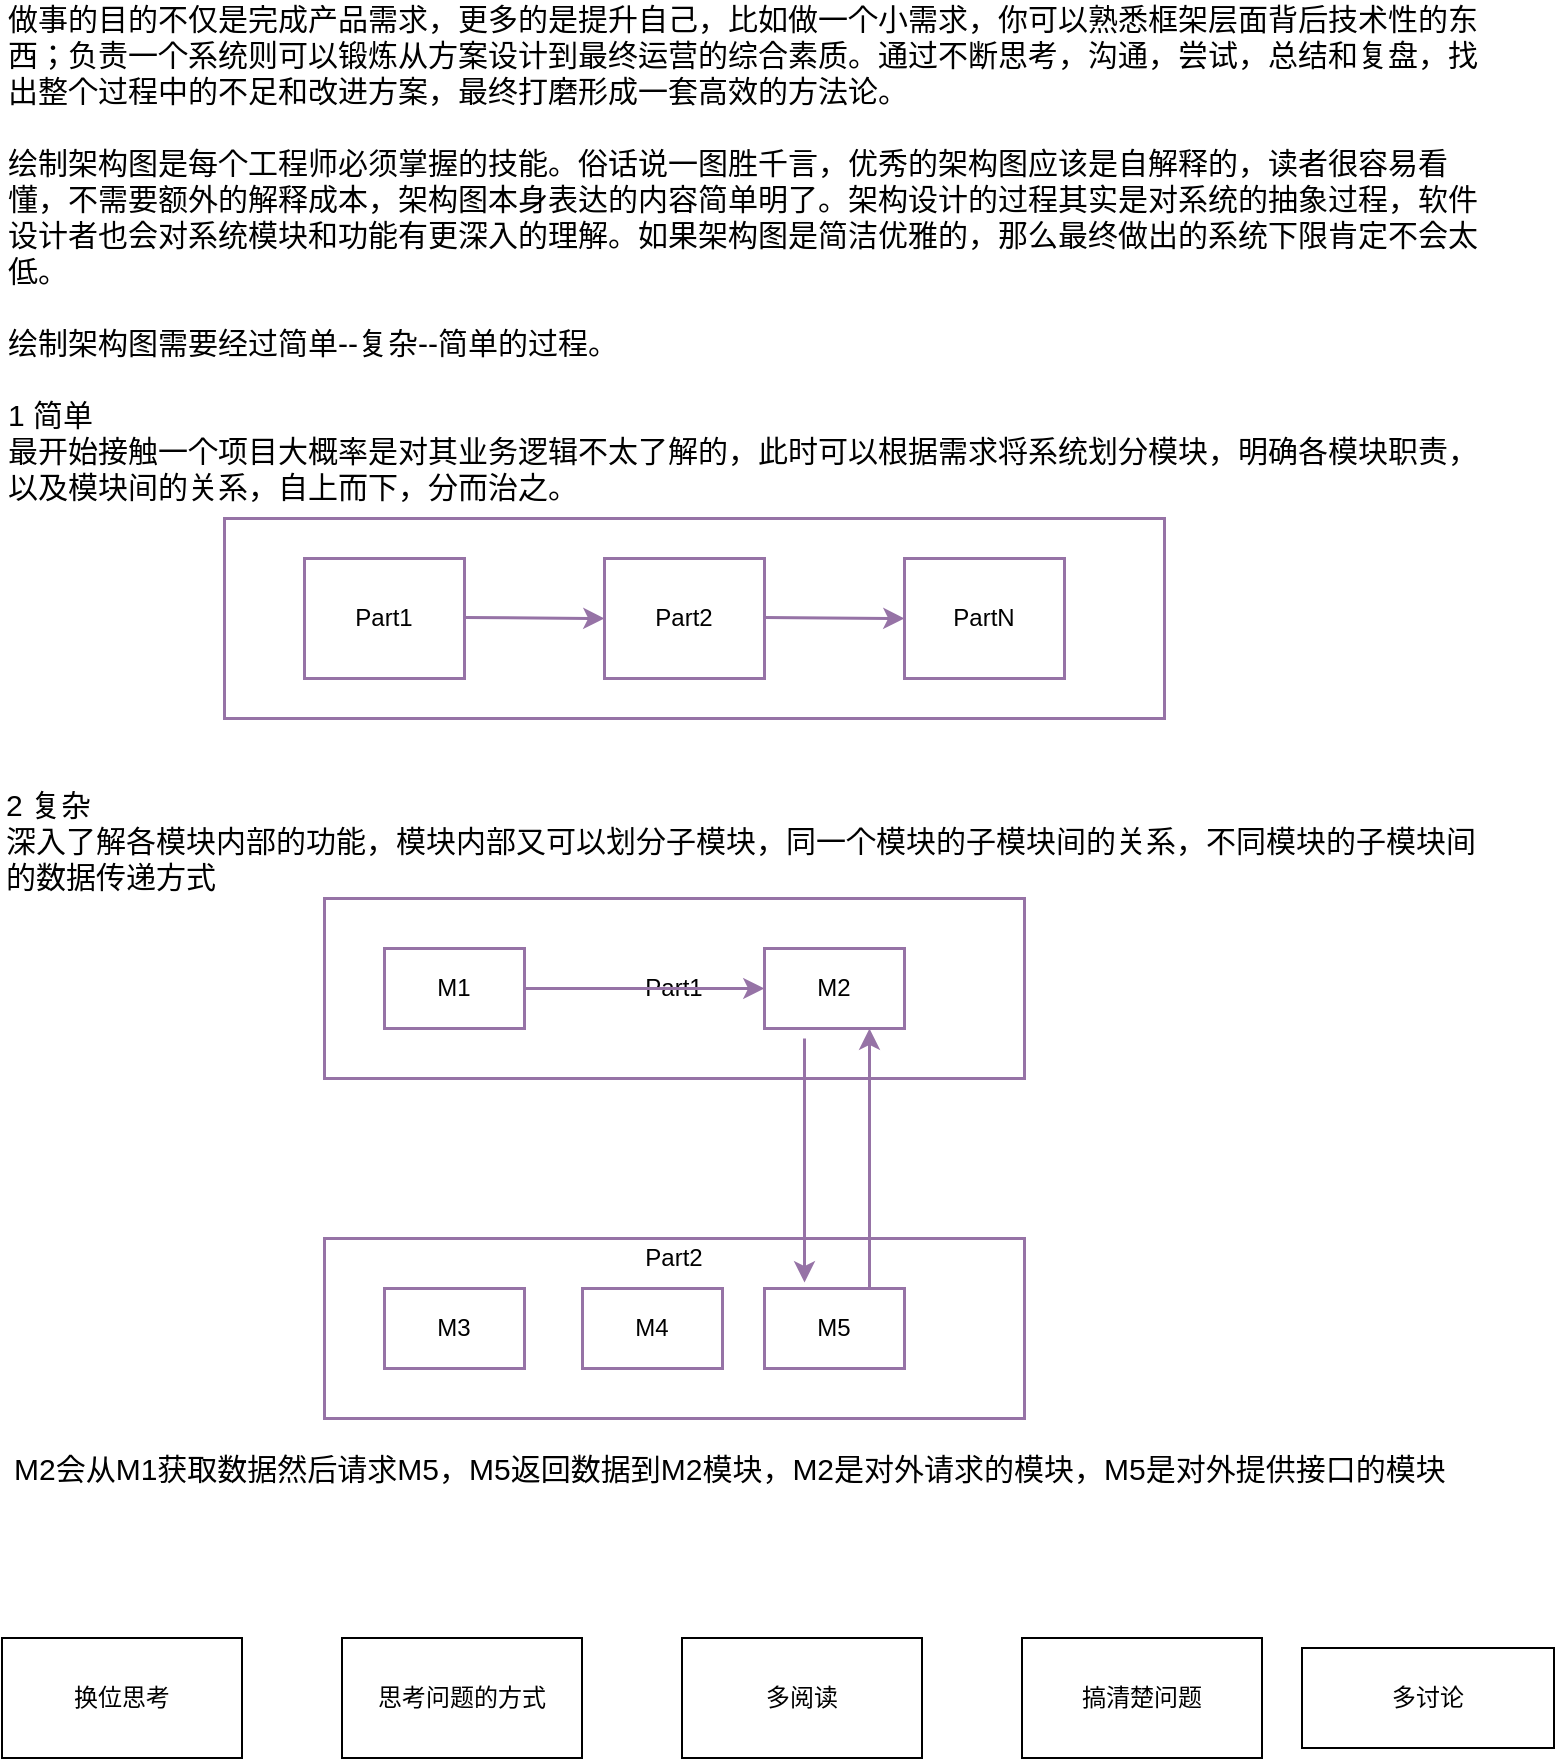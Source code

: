 <mxfile version="22.1.0" type="github">
  <diagram name="第 1 页" id="qTq3W1QGikNoTPRvvY38">
    <mxGraphModel dx="1118" dy="734" grid="1" gridSize="10" guides="1" tooltips="1" connect="1" arrows="1" fold="1" page="1" pageScale="1" pageWidth="827" pageHeight="1169" math="0" shadow="0">
      <root>
        <mxCell id="0" />
        <mxCell id="1" parent="0" />
        <mxCell id="vhd5hmz_VU6lw37AL3oM-2" value="" style="rounded=0;whiteSpace=wrap;html=1;fillColor=none;strokeColor=#9673a6;strokeWidth=1.5;" vertex="1" parent="1">
          <mxGeometry x="150" y="270" width="470" height="100" as="geometry" />
        </mxCell>
        <mxCell id="vhd5hmz_VU6lw37AL3oM-3" value="多阅读" style="rounded=0;whiteSpace=wrap;html=1;fillColor=none;" vertex="1" parent="1">
          <mxGeometry x="379" y="830" width="120" height="60" as="geometry" />
        </mxCell>
        <mxCell id="vhd5hmz_VU6lw37AL3oM-4" value="换位思考" style="rounded=0;whiteSpace=wrap;html=1;fillColor=none;" vertex="1" parent="1">
          <mxGeometry x="39" y="830" width="120" height="60" as="geometry" />
        </mxCell>
        <mxCell id="vhd5hmz_VU6lw37AL3oM-5" value="思考问题的方式" style="rounded=0;whiteSpace=wrap;html=1;fillColor=none;" vertex="1" parent="1">
          <mxGeometry x="209" y="830" width="120" height="60" as="geometry" />
        </mxCell>
        <mxCell id="vhd5hmz_VU6lw37AL3oM-6" value="搞清楚问题" style="rounded=0;whiteSpace=wrap;html=1;fillColor=none;" vertex="1" parent="1">
          <mxGeometry x="549" y="830" width="120" height="60" as="geometry" />
        </mxCell>
        <mxCell id="vhd5hmz_VU6lw37AL3oM-7" value="&lt;span style=&quot;font-size: 15px;&quot;&gt;做事的目的不仅是完成产品需求，更多的是提升自己，比如做一个小需求，你可以熟悉框架层面背后技术性的东西；负责一个系统则可以锻炼从方案设计到最终运营的综合素质。通过不断思考，沟通，尝试，总结和复盘，找出整个过程中的不足和改进方案，最终打磨形成一套高效的方法论。&lt;br&gt;&lt;br&gt;绘制架构图是每个工程师必须掌握的技能。俗话说一图胜千言，优秀的架构图应该是自解释的，读者很容易看懂，不需要额外的解释成本，架构图本身表达的内容简单明了。架构设计的过程其实是对系统的抽象过程，软件设计者也会对系统模块和功能有更深入的理解。如果架构图是简洁优雅的，那么最终做出的系统下限肯定不会太低。&lt;br&gt;&lt;br&gt;绘制架构图需要经过简单--复杂--简单的过程。&lt;br&gt;&lt;br&gt;1 简单&lt;br&gt;最开始接触一个项目大概率是对其业务逻辑不太了解的，此时可以根据需求将系统划分模块，明确各模块职责，以及模块间的关系，自上而下，分而治之。&lt;br&gt;&lt;br&gt;&lt;br&gt;&lt;/span&gt;" style="rounded=0;whiteSpace=wrap;html=1;fillColor=none;strokeColor=none;align=left;" vertex="1" parent="1">
          <mxGeometry x="40" y="30" width="750" height="250" as="geometry" />
        </mxCell>
        <mxCell id="vhd5hmz_VU6lw37AL3oM-8" value="多讨论" style="rounded=0;whiteSpace=wrap;html=1;fillColor=none;" vertex="1" parent="1">
          <mxGeometry x="689" y="835" width="126" height="50" as="geometry" />
        </mxCell>
        <mxCell id="vhd5hmz_VU6lw37AL3oM-9" value="Part1" style="rounded=0;whiteSpace=wrap;html=1;fillColor=none;strokeColor=#9673a6;strokeWidth=1.5;" vertex="1" parent="1">
          <mxGeometry x="190" y="290" width="80" height="60" as="geometry" />
        </mxCell>
        <mxCell id="vhd5hmz_VU6lw37AL3oM-10" value="Part2" style="rounded=0;whiteSpace=wrap;html=1;fillColor=none;strokeColor=#9673a6;strokeWidth=1.5;" vertex="1" parent="1">
          <mxGeometry x="340" y="290" width="80" height="60" as="geometry" />
        </mxCell>
        <mxCell id="vhd5hmz_VU6lw37AL3oM-11" value="PartN" style="rounded=0;whiteSpace=wrap;html=1;fillColor=none;strokeColor=#9673a6;strokeWidth=1.5;" vertex="1" parent="1">
          <mxGeometry x="490" y="290" width="80" height="60" as="geometry" />
        </mxCell>
        <mxCell id="vhd5hmz_VU6lw37AL3oM-12" value="&lt;span style=&quot;font-size: 15px;&quot;&gt;2 复杂&lt;br&gt;深入了解各模块内部的功能，模块内部又可以划分子模块，同一个模块的子模块间的关系，不同模块的子模块间的数据传递方式&lt;br&gt;&lt;br&gt;&lt;/span&gt;" style="rounded=0;whiteSpace=wrap;html=1;fillColor=none;strokeColor=none;align=left;" vertex="1" parent="1">
          <mxGeometry x="39" y="400" width="741" height="80" as="geometry" />
        </mxCell>
        <mxCell id="vhd5hmz_VU6lw37AL3oM-14" value="Part1" style="rounded=0;whiteSpace=wrap;html=1;fillColor=none;strokeColor=#9673a6;strokeWidth=1.5;" vertex="1" parent="1">
          <mxGeometry x="200" y="460" width="350" height="90" as="geometry" />
        </mxCell>
        <mxCell id="vhd5hmz_VU6lw37AL3oM-15" value="M1" style="rounded=0;whiteSpace=wrap;html=1;fillColor=none;strokeColor=#9673a6;strokeWidth=1.5;" vertex="1" parent="1">
          <mxGeometry x="230" y="485" width="70" height="40" as="geometry" />
        </mxCell>
        <mxCell id="vhd5hmz_VU6lw37AL3oM-17" value="" style="rounded=0;whiteSpace=wrap;html=1;fillColor=none;strokeColor=#9673a6;strokeWidth=1.5;" vertex="1" parent="1">
          <mxGeometry x="200" y="630" width="350" height="90" as="geometry" />
        </mxCell>
        <mxCell id="vhd5hmz_VU6lw37AL3oM-18" value="M2" style="rounded=0;whiteSpace=wrap;html=1;fillColor=none;strokeColor=#9673a6;strokeWidth=1.5;" vertex="1" parent="1">
          <mxGeometry x="420" y="485" width="70" height="40" as="geometry" />
        </mxCell>
        <mxCell id="vhd5hmz_VU6lw37AL3oM-19" value="" style="endArrow=classic;html=1;rounded=0;exitX=1;exitY=0.5;exitDx=0;exitDy=0;entryX=0;entryY=0.5;entryDx=0;entryDy=0;strokeWidth=1.5;fillColor=#e1d5e7;strokeColor=#9673a6;" edge="1" parent="1" source="vhd5hmz_VU6lw37AL3oM-15" target="vhd5hmz_VU6lw37AL3oM-18">
          <mxGeometry width="50" height="50" relative="1" as="geometry">
            <mxPoint x="400" y="500" as="sourcePoint" />
            <mxPoint x="450" y="450" as="targetPoint" />
          </mxGeometry>
        </mxCell>
        <mxCell id="vhd5hmz_VU6lw37AL3oM-20" value="M3" style="rounded=0;whiteSpace=wrap;html=1;fillColor=none;strokeColor=#9673a6;strokeWidth=1.5;" vertex="1" parent="1">
          <mxGeometry x="230" y="655" width="70" height="40" as="geometry" />
        </mxCell>
        <mxCell id="vhd5hmz_VU6lw37AL3oM-21" value="" style="endArrow=classic;html=1;rounded=0;exitX=1;exitY=0.5;exitDx=0;exitDy=0;strokeWidth=1.5;fillColor=#e1d5e7;strokeColor=#9673a6;" edge="1" parent="1">
          <mxGeometry width="50" height="50" relative="1" as="geometry">
            <mxPoint x="270" y="319.5" as="sourcePoint" />
            <mxPoint x="340" y="320" as="targetPoint" />
          </mxGeometry>
        </mxCell>
        <mxCell id="vhd5hmz_VU6lw37AL3oM-22" value="" style="endArrow=classic;html=1;rounded=0;exitX=1;exitY=0.5;exitDx=0;exitDy=0;strokeWidth=1.5;fillColor=#e1d5e7;strokeColor=#9673a6;" edge="1" parent="1">
          <mxGeometry width="50" height="50" relative="1" as="geometry">
            <mxPoint x="420" y="319.5" as="sourcePoint" />
            <mxPoint x="490" y="320" as="targetPoint" />
          </mxGeometry>
        </mxCell>
        <mxCell id="vhd5hmz_VU6lw37AL3oM-23" value="M5" style="rounded=0;whiteSpace=wrap;html=1;fillColor=none;strokeColor=#9673a6;strokeWidth=1.5;" vertex="1" parent="1">
          <mxGeometry x="420" y="655" width="70" height="40" as="geometry" />
        </mxCell>
        <mxCell id="vhd5hmz_VU6lw37AL3oM-24" value="" style="endArrow=classic;html=1;rounded=0;strokeWidth=1.5;fillColor=#e1d5e7;strokeColor=#9673a6;" edge="1" parent="1">
          <mxGeometry width="50" height="50" relative="1" as="geometry">
            <mxPoint x="440" y="530" as="sourcePoint" />
            <mxPoint x="440" y="652" as="targetPoint" />
          </mxGeometry>
        </mxCell>
        <mxCell id="vhd5hmz_VU6lw37AL3oM-25" value="" style="endArrow=classic;html=1;rounded=0;strokeWidth=1.5;fillColor=#e1d5e7;strokeColor=#9673a6;exitX=0.75;exitY=0;exitDx=0;exitDy=0;entryX=0.75;entryY=1;entryDx=0;entryDy=0;" edge="1" parent="1" source="vhd5hmz_VU6lw37AL3oM-23" target="vhd5hmz_VU6lw37AL3oM-18">
          <mxGeometry width="50" height="50" relative="1" as="geometry">
            <mxPoint x="450" y="538" as="sourcePoint" />
            <mxPoint x="450" y="658" as="targetPoint" />
          </mxGeometry>
        </mxCell>
        <mxCell id="vhd5hmz_VU6lw37AL3oM-27" value="Part2" style="rounded=0;whiteSpace=wrap;html=1;fillColor=none;strokeColor=none;strokeWidth=1.5;" vertex="1" parent="1">
          <mxGeometry x="340" y="620" width="70" height="40" as="geometry" />
        </mxCell>
        <mxCell id="vhd5hmz_VU6lw37AL3oM-28" value="M4" style="rounded=0;whiteSpace=wrap;html=1;fillColor=none;strokeColor=#9673a6;strokeWidth=1.5;" vertex="1" parent="1">
          <mxGeometry x="329" y="655" width="70" height="40" as="geometry" />
        </mxCell>
        <mxCell id="vhd5hmz_VU6lw37AL3oM-29" value="&lt;span style=&quot;font-size: 15px;&quot;&gt;M2会从M1获取数据然后请求M5，M5返回数据到M2模块，M2是对外请求的模块，M5是对外提供接口的模块&lt;br&gt;&lt;/span&gt;" style="rounded=0;whiteSpace=wrap;html=1;fillColor=none;strokeColor=none;align=left;" vertex="1" parent="1">
          <mxGeometry x="43" y="720" width="741" height="50" as="geometry" />
        </mxCell>
      </root>
    </mxGraphModel>
  </diagram>
</mxfile>

